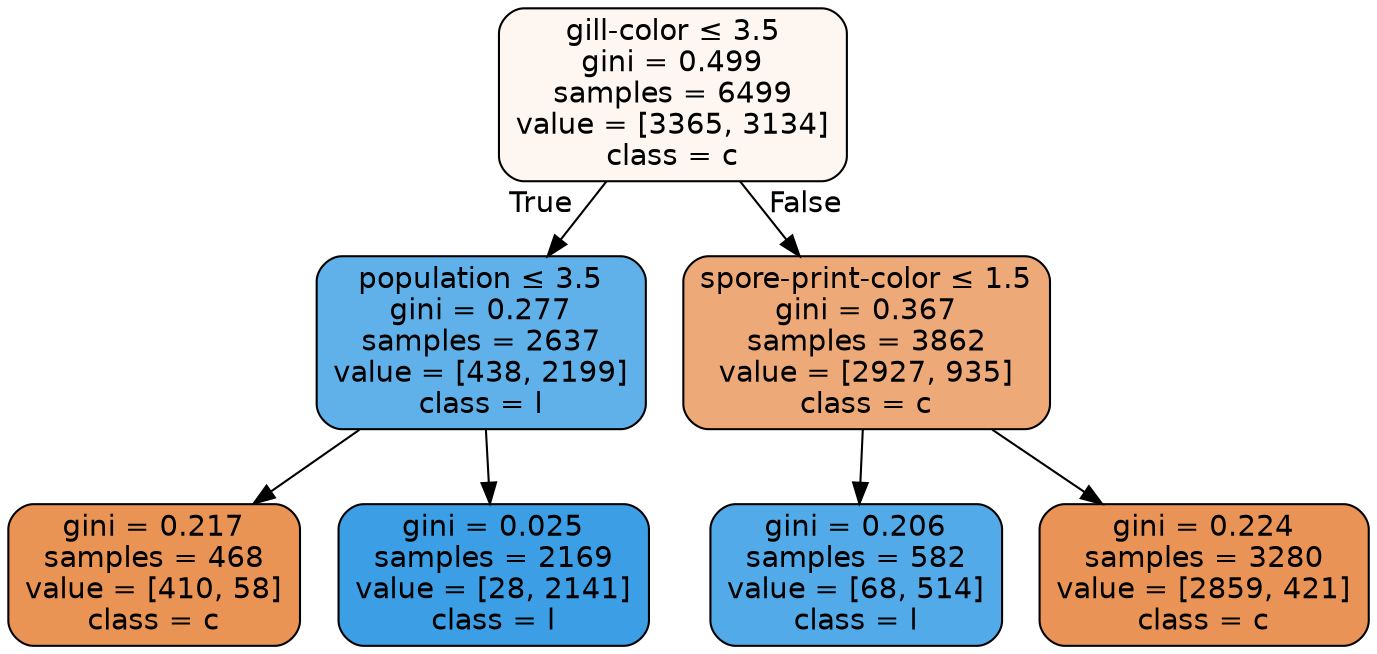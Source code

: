 digraph Tree {
node [shape=box, style="filled, rounded", color="black", fontname=helvetica] ;
edge [fontname=helvetica] ;
0 [label=<gill-color &le; 3.5<br/>gini = 0.499<br/>samples = 6499<br/>value = [3365, 3134]<br/>class = c>, fillcolor="#fdf6f1"] ;
1 [label=<population &le; 3.5<br/>gini = 0.277<br/>samples = 2637<br/>value = [438, 2199]<br/>class = l>, fillcolor="#60b1ea"] ;
0 -> 1 [labeldistance=2.5, labelangle=45, headlabel="True"] ;
2 [label=<gini = 0.217<br/>samples = 468<br/>value = [410, 58]<br/>class = c>, fillcolor="#e99355"] ;
1 -> 2 ;
3 [label=<gini = 0.025<br/>samples = 2169<br/>value = [28, 2141]<br/>class = l>, fillcolor="#3c9ee5"] ;
1 -> 3 ;
4 [label=<spore-print-color &le; 1.5<br/>gini = 0.367<br/>samples = 3862<br/>value = [2927, 935]<br/>class = c>, fillcolor="#eda978"] ;
0 -> 4 [labeldistance=2.5, labelangle=-45, headlabel="False"] ;
5 [label=<gini = 0.206<br/>samples = 582<br/>value = [68, 514]<br/>class = l>, fillcolor="#53aae8"] ;
4 -> 5 ;
6 [label=<gini = 0.224<br/>samples = 3280<br/>value = [2859, 421]<br/>class = c>, fillcolor="#e99456"] ;
4 -> 6 ;
}
